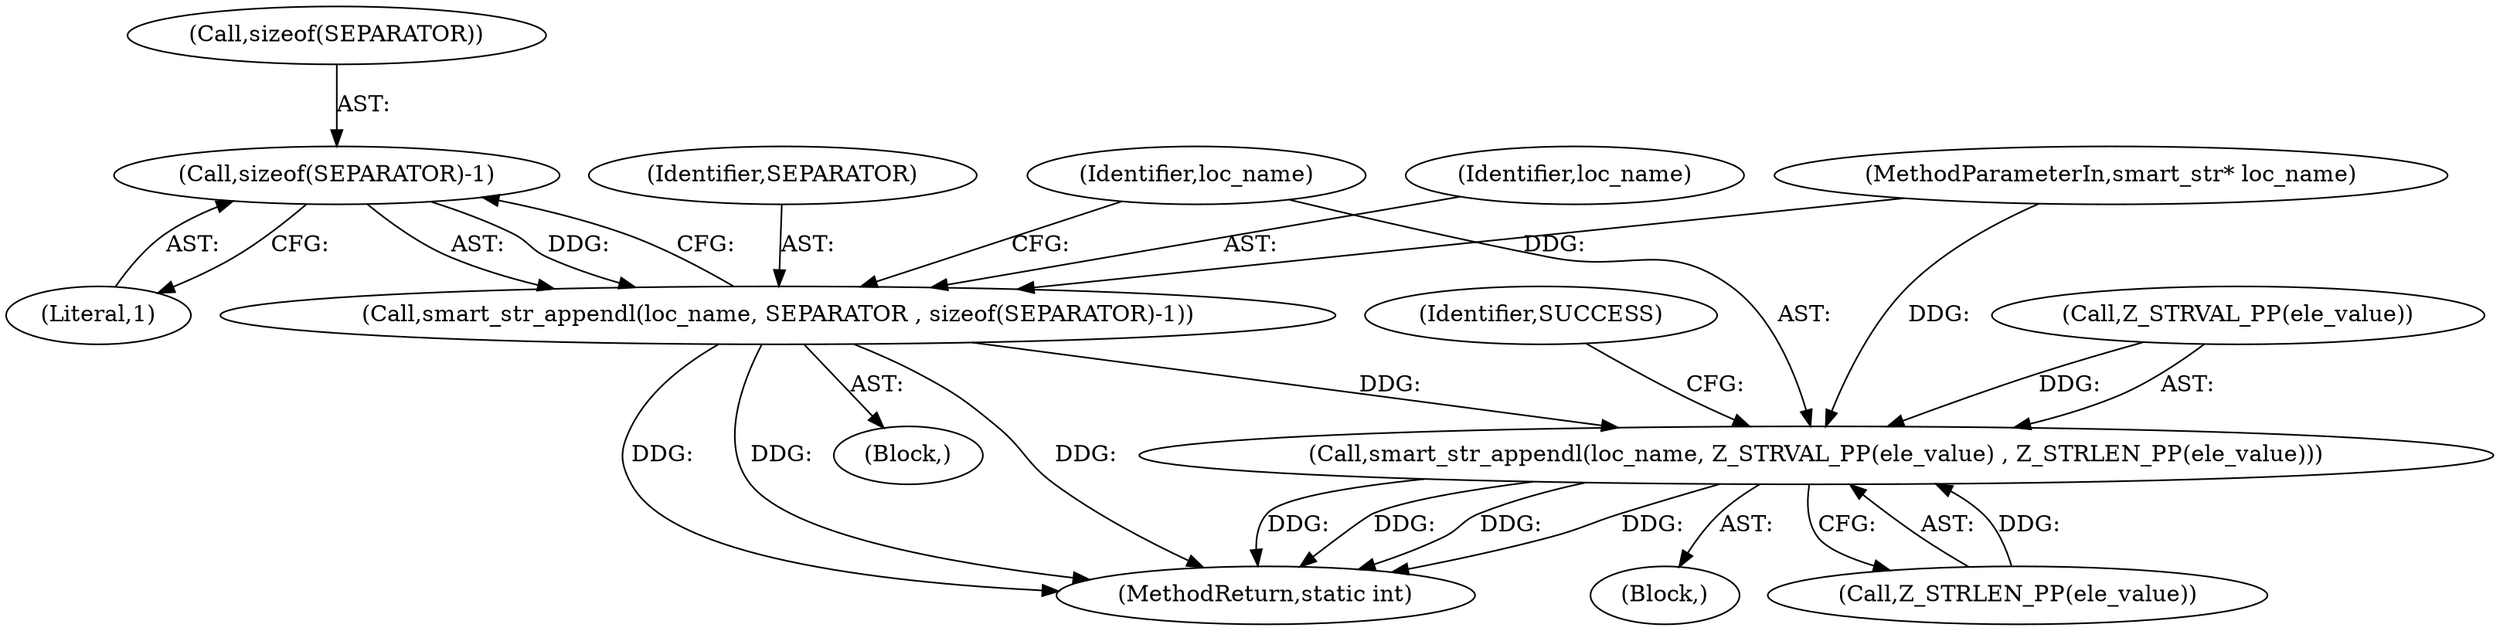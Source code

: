 digraph "0_php-src_97eff7eb57fc2320c267a949cffd622c38712484?w=1_15@API" {
"1000150" [label="(Call,sizeof(SEPARATOR)-1)"];
"1000147" [label="(Call,smart_str_appendl(loc_name, SEPARATOR , sizeof(SEPARATOR)-1))"];
"1000154" [label="(Call,smart_str_appendl(loc_name, Z_STRVAL_PP(ele_value) , Z_STRLEN_PP(ele_value)))"];
"1000147" [label="(Call,smart_str_appendl(loc_name, SEPARATOR , sizeof(SEPARATOR)-1))"];
"1000156" [label="(Call,Z_STRVAL_PP(ele_value))"];
"1000150" [label="(Call,sizeof(SEPARATOR)-1)"];
"1000148" [label="(Identifier,loc_name)"];
"1000155" [label="(Identifier,loc_name)"];
"1000164" [label="(MethodReturn,static int)"];
"1000103" [label="(MethodParameterIn,smart_str* loc_name)"];
"1000154" [label="(Call,smart_str_appendl(loc_name, Z_STRVAL_PP(ele_value) , Z_STRLEN_PP(ele_value)))"];
"1000149" [label="(Identifier,SEPARATOR)"];
"1000125" [label="(Block,)"];
"1000146" [label="(Block,)"];
"1000161" [label="(Identifier,SUCCESS)"];
"1000158" [label="(Call,Z_STRLEN_PP(ele_value))"];
"1000153" [label="(Literal,1)"];
"1000151" [label="(Call,sizeof(SEPARATOR))"];
"1000150" -> "1000147"  [label="AST: "];
"1000150" -> "1000153"  [label="CFG: "];
"1000151" -> "1000150"  [label="AST: "];
"1000153" -> "1000150"  [label="AST: "];
"1000147" -> "1000150"  [label="CFG: "];
"1000150" -> "1000147"  [label="DDG: "];
"1000147" -> "1000146"  [label="AST: "];
"1000148" -> "1000147"  [label="AST: "];
"1000149" -> "1000147"  [label="AST: "];
"1000155" -> "1000147"  [label="CFG: "];
"1000147" -> "1000164"  [label="DDG: "];
"1000147" -> "1000164"  [label="DDG: "];
"1000147" -> "1000164"  [label="DDG: "];
"1000103" -> "1000147"  [label="DDG: "];
"1000147" -> "1000154"  [label="DDG: "];
"1000154" -> "1000125"  [label="AST: "];
"1000154" -> "1000158"  [label="CFG: "];
"1000155" -> "1000154"  [label="AST: "];
"1000156" -> "1000154"  [label="AST: "];
"1000158" -> "1000154"  [label="AST: "];
"1000161" -> "1000154"  [label="CFG: "];
"1000154" -> "1000164"  [label="DDG: "];
"1000154" -> "1000164"  [label="DDG: "];
"1000154" -> "1000164"  [label="DDG: "];
"1000154" -> "1000164"  [label="DDG: "];
"1000103" -> "1000154"  [label="DDG: "];
"1000156" -> "1000154"  [label="DDG: "];
"1000158" -> "1000154"  [label="DDG: "];
}
